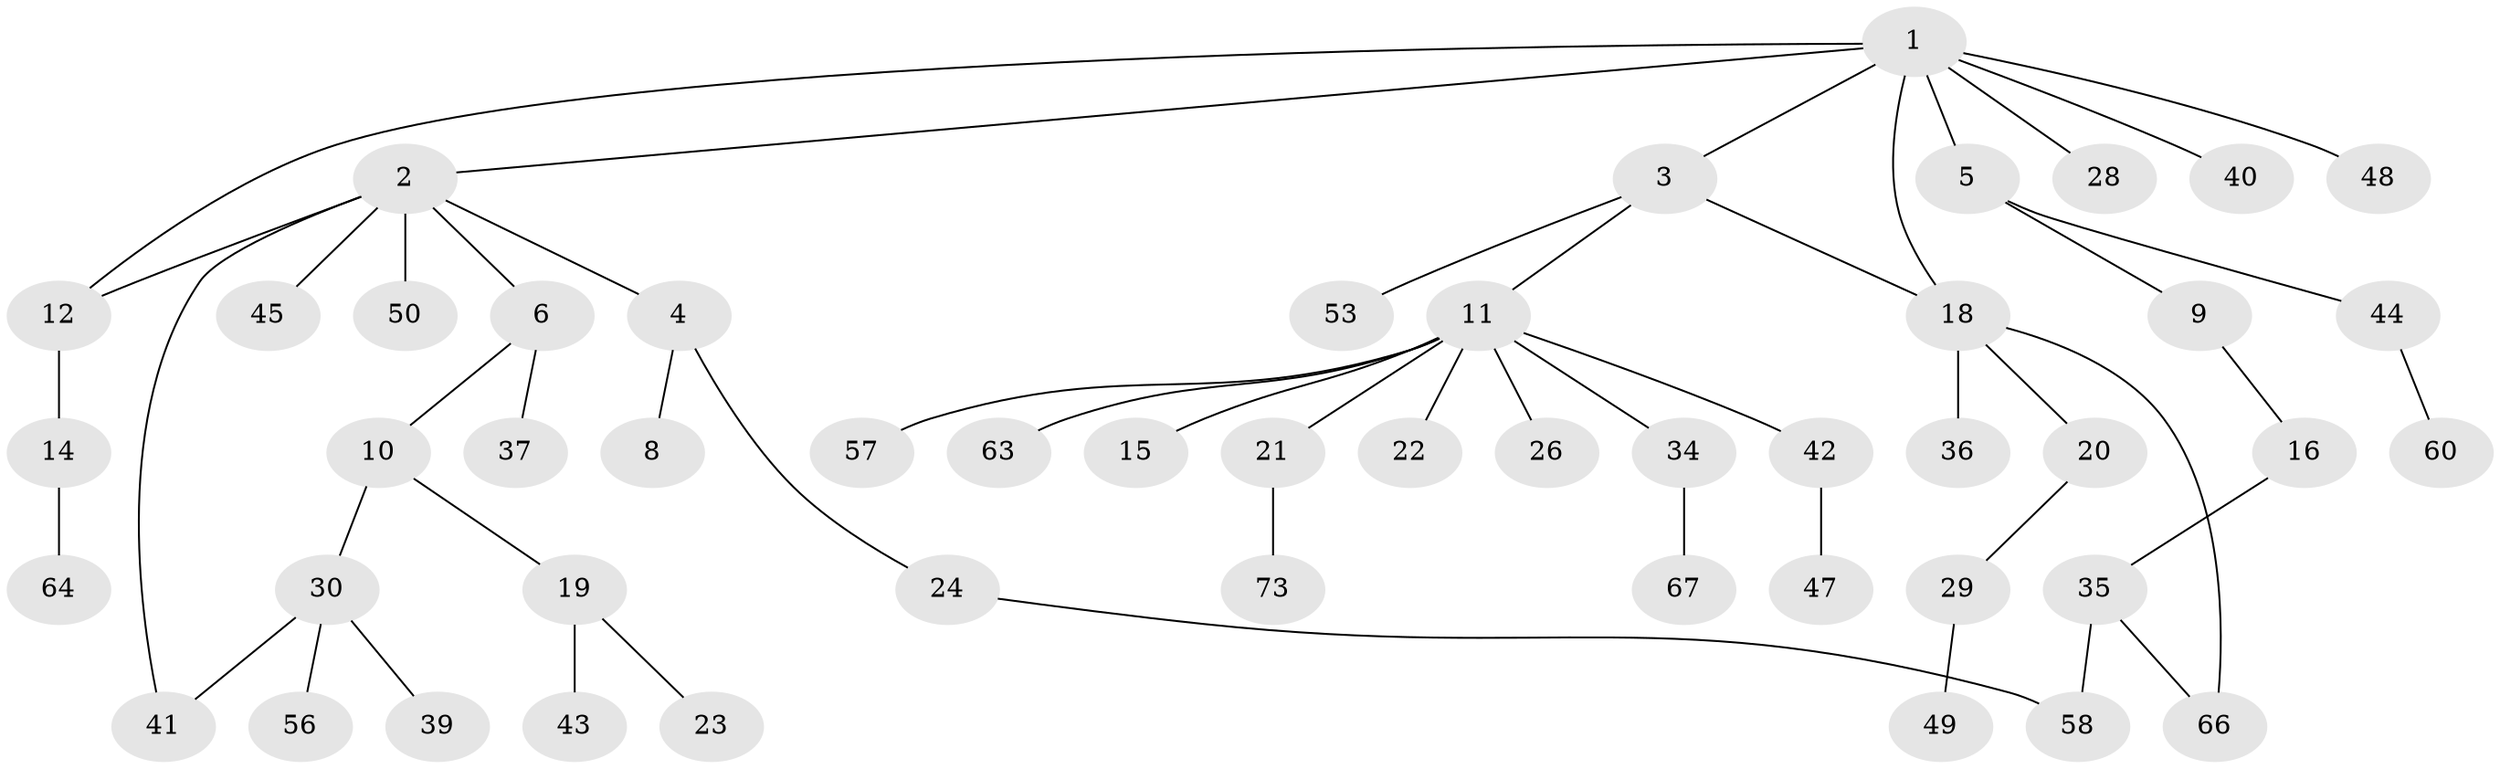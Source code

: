 // Generated by graph-tools (version 1.1) at 2025/51/02/27/25 19:51:37]
// undirected, 50 vertices, 54 edges
graph export_dot {
graph [start="1"]
  node [color=gray90,style=filled];
  1 [super="+27"];
  2 [super="+31"];
  3;
  4;
  5 [super="+7"];
  6 [super="+65"];
  8 [super="+46"];
  9 [super="+68"];
  10 [super="+13"];
  11 [super="+17"];
  12;
  14 [super="+33"];
  15;
  16;
  18 [super="+55"];
  19;
  20;
  21;
  22 [super="+32"];
  23 [super="+51"];
  24 [super="+25"];
  26;
  28;
  29 [super="+38"];
  30 [super="+72"];
  34 [super="+70"];
  35 [super="+61"];
  36;
  37;
  39;
  40;
  41;
  42 [super="+69"];
  43 [super="+62"];
  44 [super="+52"];
  45 [super="+54"];
  47;
  48;
  49;
  50;
  53 [super="+59"];
  56;
  57;
  58 [super="+71"];
  60;
  63;
  64;
  66;
  67;
  73;
  1 -- 2;
  1 -- 3;
  1 -- 5;
  1 -- 12;
  1 -- 28;
  1 -- 40;
  1 -- 48;
  1 -- 18;
  2 -- 4;
  2 -- 6;
  2 -- 50;
  2 -- 41;
  2 -- 12;
  2 -- 45;
  3 -- 11;
  3 -- 18;
  3 -- 53;
  4 -- 8;
  4 -- 24;
  5 -- 9;
  5 -- 44;
  6 -- 10;
  6 -- 37;
  9 -- 16;
  10 -- 30;
  10 -- 19;
  11 -- 15;
  11 -- 21;
  11 -- 22;
  11 -- 42;
  11 -- 57;
  11 -- 63;
  11 -- 26;
  11 -- 34;
  12 -- 14;
  14 -- 64;
  16 -- 35;
  18 -- 20;
  18 -- 36;
  18 -- 66;
  19 -- 23;
  19 -- 43;
  20 -- 29;
  21 -- 73;
  24 -- 58;
  29 -- 49;
  30 -- 39;
  30 -- 41;
  30 -- 56;
  34 -- 67;
  35 -- 66;
  35 -- 58 [weight=2];
  42 -- 47;
  44 -- 60;
}
